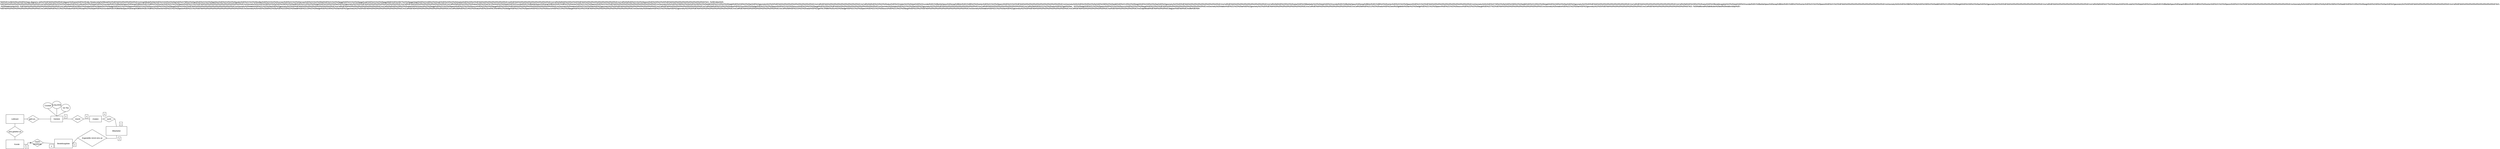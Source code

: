 <mxfile version="24.7.17">
  <diagram id="R2lEEEUBdFMjLlhIrx00" name="Page-1">
    <mxGraphModel dx="996" dy="522" grid="1" gridSize="10" guides="1" tooltips="1" connect="1" arrows="1" fold="1" page="1" pageScale="1" pageWidth="850" pageHeight="1100" math="0" shadow="0" extFonts="Permanent Marker^https://fonts.googleapis.com/css?family=Permanent+Marker">
      <root>
        <mxCell id="0" />
        <mxCell id="1" parent="0" />
        <mxCell id="2lJx8aIQyMY3eyVQErQr-6" value="Zutaten" style="shape=rectangle;whiteSpace=wrap;html=1;direction=south;align=center;" vertex="1" parent="1">
          <mxGeometry x="600" y="780" width="80" height="40" as="geometry" />
        </mxCell>
        <mxCell id="2lJx8aIQyMY3eyVQErQr-66" style="edgeStyle=orthogonalEdgeStyle;rounded=0;orthogonalLoop=1;jettySize=auto;html=1;exitX=0.5;exitY=1;exitDx=0;exitDy=0;entryX=1;entryY=0.5;entryDx=0;entryDy=0;" edge="1" parent="1" source="2lJx8aIQyMY3eyVQErQr-7" target="2lJx8aIQyMY3eyVQErQr-53">
          <mxGeometry relative="1" as="geometry">
            <mxPoint x="680" y="890" as="targetPoint" />
          </mxGeometry>
        </mxCell>
        <mxCell id="2lJx8aIQyMY3eyVQErQr-7" value="Mitarbeiter" style="shape=rectangle;whiteSpace=wrap;html=1;" vertex="1" parent="1">
          <mxGeometry x="710" y="850" width="140" height="60" as="geometry" />
        </mxCell>
        <mxCell id="2lJx8aIQyMY3eyVQErQr-17" value="sucht" style="rhombus;whiteSpace=wrap;html=1;" vertex="1" parent="1">
          <mxGeometry x="690" y="780" width="80" height="40" as="geometry" />
        </mxCell>
        <mxCell id="2lJx8aIQyMY3eyVQErQr-19" value="Cocktail" style="ellipse;whiteSpace=wrap;html=1;" vertex="1" parent="1">
          <mxGeometry x="290" y="690" width="60" height="40" as="geometry" />
        </mxCell>
        <mxCell id="2lJx8aIQyMY3eyVQErQr-21" value="Long drink" style="ellipse;whiteSpace=wrap;html=1;" vertex="1" parent="1">
          <mxGeometry x="350" y="680" width="60" height="50" as="geometry" />
        </mxCell>
        <mxCell id="2lJx8aIQyMY3eyVQErQr-22" value="Ice-Tea" style="ellipse;whiteSpace=wrap;html=1;" vertex="1" parent="1">
          <mxGeometry x="410" y="700" width="60" height="50" as="geometry" />
        </mxCell>
        <mxCell id="2lJx8aIQyMY3eyVQErQr-26" value="geht an..." style="rhombus;whiteSpace=wrap;html=1;" vertex="1" parent="1">
          <mxGeometry x="180" y="775" width="80" height="50" as="geometry" />
        </mxCell>
        <mxCell id="2lJx8aIQyMY3eyVQErQr-27" value="" style="endArrow=none;html=1;rounded=0;entryX=0.5;entryY=0;entryDx=0;entryDy=0;exitX=1;exitY=0.5;exitDx=0;exitDy=0;" edge="1" parent="1" source="2lJx8aIQyMY3eyVQErQr-17" target="2lJx8aIQyMY3eyVQErQr-7">
          <mxGeometry width="50" height="50" relative="1" as="geometry">
            <mxPoint x="650" y="530" as="sourcePoint" />
            <mxPoint x="700" y="480" as="targetPoint" />
          </mxGeometry>
        </mxCell>
        <mxCell id="2lJx8aIQyMY3eyVQErQr-28" value="" style="endArrow=none;html=1;rounded=0;exitX=0.5;exitY=0;exitDx=0;exitDy=0;entryX=0;entryY=0.5;entryDx=0;entryDy=0;" edge="1" parent="1" source="2lJx8aIQyMY3eyVQErQr-6" target="2lJx8aIQyMY3eyVQErQr-17">
          <mxGeometry width="50" height="50" relative="1" as="geometry">
            <mxPoint x="550" y="730" as="sourcePoint" />
            <mxPoint x="590" y="700" as="targetPoint" />
          </mxGeometry>
        </mxCell>
        <mxCell id="2lJx8aIQyMY3eyVQErQr-29" value="" style="endArrow=none;html=1;rounded=0;entryX=0.5;entryY=1;entryDx=0;entryDy=0;exitX=0;exitY=0.5;exitDx=0;exitDy=0;" edge="1" parent="1" source="2lJx8aIQyMY3eyVQErQr-43" target="2lJx8aIQyMY3eyVQErQr-21">
          <mxGeometry width="50" height="50" relative="1" as="geometry">
            <mxPoint x="250" y="520" as="sourcePoint" />
            <mxPoint x="300" y="470" as="targetPoint" />
          </mxGeometry>
        </mxCell>
        <mxCell id="2lJx8aIQyMY3eyVQErQr-30" value="" style="endArrow=none;html=1;rounded=0;exitX=0;exitY=0.5;exitDx=0;exitDy=0;entryX=0.5;entryY=1;entryDx=0;entryDy=0;" edge="1" parent="1" source="2lJx8aIQyMY3eyVQErQr-43" target="2lJx8aIQyMY3eyVQErQr-19">
          <mxGeometry width="50" height="50" relative="1" as="geometry">
            <mxPoint x="230" y="580" as="sourcePoint" />
            <mxPoint x="280" y="530" as="targetPoint" />
          </mxGeometry>
        </mxCell>
        <mxCell id="2lJx8aIQyMY3eyVQErQr-31" value="" style="endArrow=none;html=1;rounded=0;entryX=0.5;entryY=1;entryDx=0;entryDy=0;exitX=0;exitY=0.5;exitDx=0;exitDy=0;" edge="1" parent="1" source="2lJx8aIQyMY3eyVQErQr-43" target="2lJx8aIQyMY3eyVQErQr-22">
          <mxGeometry width="50" height="50" relative="1" as="geometry">
            <mxPoint x="540" y="770" as="sourcePoint" />
            <mxPoint x="390" y="520" as="targetPoint" />
          </mxGeometry>
        </mxCell>
        <mxCell id="2lJx8aIQyMY3eyVQErQr-32" value="" style="endArrow=none;html=1;rounded=0;entryX=0.5;entryY=1;entryDx=0;entryDy=0;exitX=1;exitY=0.5;exitDx=0;exitDy=0;" edge="1" parent="1" source="2lJx8aIQyMY3eyVQErQr-44" target="2lJx8aIQyMY3eyVQErQr-6">
          <mxGeometry width="50" height="50" relative="1" as="geometry">
            <mxPoint x="360" y="640" as="sourcePoint" />
            <mxPoint x="410" y="590" as="targetPoint" />
          </mxGeometry>
        </mxCell>
        <mxCell id="2lJx8aIQyMY3eyVQErQr-65" style="edgeStyle=orthogonalEdgeStyle;rounded=0;orthogonalLoop=1;jettySize=auto;html=1;exitX=1;exitY=0.5;exitDx=0;exitDy=0;entryX=0;entryY=0.5;entryDx=0;entryDy=0;" edge="1" parent="1" source="2lJx8aIQyMY3eyVQErQr-35" target="2lJx8aIQyMY3eyVQErQr-67">
          <mxGeometry relative="1" as="geometry" />
        </mxCell>
        <mxCell id="2lJx8aIQyMY3eyVQErQr-35" value="&lt;span style=&quot;white-space: pre;&quot;&gt;&#x9;&lt;/span&gt;Kunde" style="rounded=0;whiteSpace=wrap;html=1;" vertex="1" parent="1">
          <mxGeometry x="40" y="940" width="120" height="60" as="geometry" />
        </mxCell>
        <mxCell id="2lJx8aIQyMY3eyVQErQr-36" value="" style="endArrow=none;html=1;rounded=0;entryX=0;entryY=0.5;entryDx=0;entryDy=0;exitX=1;exitY=0.5;exitDx=0;exitDy=0;" edge="1" parent="1" source="2lJx8aIQyMY3eyVQErQr-37" target="2lJx8aIQyMY3eyVQErQr-26">
          <mxGeometry width="50" height="50" relative="1" as="geometry">
            <mxPoint x="110" y="800" as="sourcePoint" />
            <mxPoint x="190" y="680" as="targetPoint" />
          </mxGeometry>
        </mxCell>
        <mxCell id="2lJx8aIQyMY3eyVQErQr-37" value="Lieferant" style="rounded=0;whiteSpace=wrap;html=1;" vertex="1" parent="1">
          <mxGeometry x="40" y="770" width="120" height="60" as="geometry" />
        </mxCell>
        <mxCell id="2lJx8aIQyMY3eyVQErQr-38" value="wird geliefert an" style="rhombus;whiteSpace=wrap;html=1;" vertex="1" parent="1">
          <mxGeometry x="45" y="850" width="110" height="70" as="geometry" />
        </mxCell>
        <mxCell id="2lJx8aIQyMY3eyVQErQr-39" value="" style="endArrow=none;html=1;rounded=0;entryX=0.5;entryY=1;entryDx=0;entryDy=0;exitX=0.5;exitY=0;exitDx=0;exitDy=0;" edge="1" parent="1" source="2lJx8aIQyMY3eyVQErQr-38" target="2lJx8aIQyMY3eyVQErQr-37">
          <mxGeometry width="50" height="50" relative="1" as="geometry">
            <mxPoint x="50" y="890" as="sourcePoint" />
            <mxPoint x="100" y="840" as="targetPoint" />
          </mxGeometry>
        </mxCell>
        <mxCell id="2lJx8aIQyMY3eyVQErQr-42" value="" style="endArrow=none;html=1;rounded=0;entryX=0.5;entryY=1;entryDx=0;entryDy=0;exitX=0.5;exitY=0;exitDx=0;exitDy=0;" edge="1" parent="1" source="2lJx8aIQyMY3eyVQErQr-35" target="2lJx8aIQyMY3eyVQErQr-38">
          <mxGeometry width="50" height="50" relative="1" as="geometry">
            <mxPoint x="120" y="900" as="sourcePoint" />
            <mxPoint x="110" y="840" as="targetPoint" />
          </mxGeometry>
        </mxCell>
        <mxCell id="2lJx8aIQyMY3eyVQErQr-44" value="mischt" style="rhombus;whiteSpace=wrap;html=1;" vertex="1" parent="1">
          <mxGeometry x="480" y="775" width="80" height="50" as="geometry" />
        </mxCell>
        <mxCell id="2lJx8aIQyMY3eyVQErQr-45" value="" style="endArrow=none;html=1;rounded=0;entryX=0.5;entryY=1;entryDx=0;entryDy=0;exitX=1;exitY=0.5;exitDx=0;exitDy=0;" edge="1" parent="1" source="2lJx8aIQyMY3eyVQErQr-26" target="2lJx8aIQyMY3eyVQErQr-43">
          <mxGeometry width="50" height="50" relative="1" as="geometry">
            <mxPoint x="320" y="800" as="sourcePoint" />
            <mxPoint x="560" y="800" as="targetPoint" />
          </mxGeometry>
        </mxCell>
        <mxCell id="2lJx8aIQyMY3eyVQErQr-43" value="Getränk" style="shape=rectangle;whiteSpace=wrap;html=1;direction=south;align=center;" vertex="1" parent="1">
          <mxGeometry x="340" y="780" width="80" height="40" as="geometry" />
        </mxCell>
        <mxCell id="2lJx8aIQyMY3eyVQErQr-47" value="" style="endArrow=none;html=1;rounded=0;entryX=0;entryY=0.5;entryDx=0;entryDy=0;exitX=0.5;exitY=0;exitDx=0;exitDy=0;" edge="1" parent="1" source="2lJx8aIQyMY3eyVQErQr-43" target="2lJx8aIQyMY3eyVQErQr-44">
          <mxGeometry width="50" height="50" relative="1" as="geometry">
            <mxPoint x="560" y="820" as="sourcePoint" />
            <mxPoint x="580" y="820" as="targetPoint" />
          </mxGeometry>
        </mxCell>
        <mxCell id="2lJx8aIQyMY3eyVQErQr-51" value="Bestellungsliste" style="rounded=0;whiteSpace=wrap;html=1;" vertex="1" parent="1">
          <mxGeometry x="365" y="935" width="120" height="60" as="geometry" />
        </mxCell>
        <mxCell id="2lJx8aIQyMY3eyVQErQr-53" value="Angestellte nimmt eins an" style="rhombus;whiteSpace=wrap;html=1;" vertex="1" parent="1">
          <mxGeometry x="520" y="870" width="195" height="115" as="geometry" />
        </mxCell>
        <UserObject label="%0A%3Cmxfile%20host%3D%22app.diagrams.net%22%3E%0A%20%20%3Cdiagram%20name%3D%22Entity-Relationship%20Model%22%3E%0A%20%20%20%20%3CmxGraphModel%20dx%3D%221024%22%20dy%3D%22768%22%20grid%3D%221%22%20gridSize%3D%2210%22%20guides%3D%221%22%20tooltips%3D%221%22%20connect%3D%221%22%20arrows%3D%221%22%20fold%3D%221%22%20page%3D%221%22%20pageScale%3D%221%22%20pageWidth%3D%22827%22%20pageHeight%3D%221169%22%20math%3D%220%22%20shadow%3D%220%22%3E%0A%20%20%20%20%20%20%3Croot%3E%0A%20%20%20%20%20%20%20%20%3CmxCell%20id%3D%220%22%20/%3E%0A%20%20%20%20%20%20%20%20%3CmxCell%20id%3D%221%22%20parent%3D%220%22%20/%3E%0A%20%20%20%20%20%20%20%20%3C%21--%20Entities%20--%3E%0A%20%20%20%20%20%20%20%20%3CmxCell%20id%3D%222%22%20value%3D%22Lieferant%22%20style%3D%22rounded%3D1%3BwhiteSpace%3Dwrap%3Bhtml%3D1%3B%22%20vertex%3D%221%22%20parent%3D%221%22%3E%0A%20%20%20%20%20%20%20%20%20%20%3CmxGeometry%20x%3D%2280%22%20y%3D%2260%22%20width%3D%22120%22%20height%3D%2240%22%20as%3D%22geometry%22%20/%3E%0A%20%20%20%20%20%20%20%20%3C/mxCell%3E%0A%20%20%20%20%20%20%20%20%3CmxCell%20id%3D%223%22%20value%3D%22Getr%C3%A4nk%22%20style%3D%22rounded%3D1%3BwhiteSpace%3Dwrap%3Bhtml%3D1%3B%22%20vertex%3D%221%22%20parent%3D%221%22%3E%0A%20%20%20%20%20%20%20%20%20%20%3CmxGeometry%20x%3D%22300%22%20y%3D%2260%22%20width%3D%22120%22%20height%3D%2240%22%20as%3D%22geometry%22%20/%3E%0A%20%20%20%20%20%20%20%20%3C/mxCell%3E%0A%20%20%20%20%20%20%20%20%3CmxCell%20id%3D%224%22%20value%3D%22Zutaten%22%20style%3D%22rounded%3D1%3BwhiteSpace%3Dwrap%3Bhtml%3D1%3B%22%20vertex%3D%221%22%20parent%3D%221%22%3E%0A%20%20%20%20%20%20%20%20%20%20%3CmxGeometry%20x%3D%22520%22%20y%3D%2260%22%20width%3D%22120%22%20height%3D%2240%22%20as%3D%22geometry%22%20/%3E%0A%20%20%20%20%20%20%20%20%3C/mxCell%3E%0A%20%20%20%20%20%20%20%20%3CmxCell%20id%3D%225%22%20value%3D%22Mitarbeiter%22%20style%3D%22rounded%3D1%3BwhiteSpace%3Dwrap%3Bhtml%3D1%3B%22%20vertex%3D%221%22%20parent%3D%221%22%3E%0A%20%20%20%20%20%20%20%20%20%20%3CmxGeometry%20x%3D%22740%22%20y%3D%2260%22%20width%3D%22120%22%20height%3D%2240%22%20as%3D%22geometry%22%20/%3E%0A%20%20%20%20%20%20%20%20%3C/mxCell%3E%0A%20%20%20%20%20%20%20%20%3CmxCell%20id%3D%226%22%20value%3D%22Bestellungsliste%22%20style%3D%22rounded%3D1%3BwhiteSpace%3Dwrap%3Bhtml%3D1%3B%22%20vertex%3D%221%22%20parent%3D%221%22%3E%0A%20%20%20%20%20%20%20%20%20%20%3CmxGeometry%20x%3D%22960%22%20y%3D%2260%22%20width%3D%22120%22%20height%3D%2240%22%20as%3D%22geometry%22%20/%3E%0A%20%20%20%20%20%20%20%20%3C/mxCell%3E%0A%20%20%20%20%20%20%20%20%3CmxCell%20id%3D%227%22%20value%3D%22Kunde%22%20style%3D%22rounded%3D1%3BwhiteSpace%3Dwrap%3Bhtml%3D1%3B%22%20vertex%3D%221%22%20parent%3D%221%22%3E%0A%20%20%20%20%20%20%20%20%20%20%3CmxGeometry%20x%3D%221180%22%20y%3D%2260%22%20width%3D%22120%22%20height%3D%2240%22%20as%3D%22geometry%22%20/%3E%0A%20%20%20%20%20%20%20%20%3C/mxCell%3E%0A%20%20%20%20%20%20%20%20%3C%21--%20Relationships%20--%3E%0A%20%20%20%20%20%20%20%20%3CmxCell%20id%3D%228%22%20value%3D%22liefert%22%20edge%3D%221%22%20parent%3D%221%22%20source%3D%222%22%20target%3D%224%22%3E%0A%20%20%20%20%20%20%20%20%20%20%3CmxGeometry%20relative%3D%221%22%20as%3D%22geometry%22%20/%3E%0A%20%20%20%20%20%20%20%20%3C/mxCell%3E%0A%20%20%20%20%20%20%20%20%3CmxCell%20id%3D%229%22%20value%3D%22mischt%22%20edge%3D%221%22%20parent%3D%221%22%20source%3D%223%22%20target%3D%224%22%3E%0A%20%20%20%20%20%20%20%20%20%20%3CmxGeometry%20relative%3D%221%22%20as%3D%22geometry%22%20/%3E%0A%20%20%20%20%20%20%20%20%3C/mxCell%3E%0A%20%20%20%20%20%20%20%20%3CmxCell%20id%3D%2210%22%20value%3D%22sucht%22%20edge%3D%221%22%20parent%3D%221%22%20source%3D%224%22%20target%3D%225%22%3E%0A%20%20%20%20%20%20%20%20%20%20%3CmxGeometry%20relative%3D%221%22%20as%3D%22geometry%22%20/%3E%0A%20%20%20%20%20%20%20%20%3C/mxCell%3E%0A%20%20%20%20%20%20%20%20%3CmxCell%20id%3D%2211%22%20value%3D%22geht%20an...%22%20edge%3D%221%22%20parent%3D%221%22%20source%3D%222%22%20target%3D%223%22%3E%0A%20%20%20%20%20%20%20%20%20%20%3CmxGeometry%20relative%3D%221%22%20as%3D%22geometry%22%20/%3E%0A%20%20%20%20%20%20%20%20%3C/mxCell%3E%0A%20%20%20%20%20%20%20%20%3CmxCell%20id%3D%2212%22%20value%3D%22wird%20geliefert%20an%22%20edge%3D%221%22%20parent%3D%221%22%20source%3D%222%22%20target%3D%227%22%3E%0A%20%20%20%20%20%20%20%20%20%20%3CmxGeometry%20relative%3D%221%22%20as%3D%22geometry%22%20/%3E%0A%20%20%20%20%20%20%20%20%3C/mxCell%3E%0A%20%20%20%20%20%20%20%20%3C%21--%20Additional%20attributes%20and%20relationships%20--%3E%0A%20%20%20%20%20%20%20%20%3CmxCell%20id%3D%2213%22%20value%3D%22Rezept%22%20style%3D%22rounded%3D1%3BwhiteSpace%3Dwrap%3Bhtml%3D1%3B%22%20vertex%3D%221%22%20parent%3D%221%22%3E%0A%20%20%20%20%20%20%20%20%20%20%3CmxGeometry%20x%3D%22630%22%20y%3D%22220%22%20width%3D%22120%22%20height%3D%2240%22%20as%3D%22geometry%22%20/%3E%0A%20%20%20%20%20%20%20%20%3C/mxCell%3E%0A%20%20%20%20%20%20%20%20%3CmxCell%20id%3D%2214%22%20value%3D%22enth%C3%A4lt%22%20edge%3D%221%22%20parent%3D%221%22%20source%3D%2213%22%20target%3D%224%22%3E%0A%20%20%20%20%20%20%20%20%20%20%3CmxGeometry%20relative%3D%221%22%20as%3D%22geometry%22%20/%3E%0A%20%20%20%20%20%20%20%20%3C/mxCell%3E%0A%20%20%20%20%20%20%20%20%3CmxCell%20id%3D%2215%22%20value%3D%22geh%C3%B6rt%20zu%22%20edge%3D%221%22%20parent%3D%221%22%20source%3D%2213%22%20target%3D%223%22%3E%0A%20%20%20%20%20%20%20%20%20%20%3CmxGeometry%20relative%3D%221%22%20as%3D%22geometry%22%20/%3E%0A%20%20%20%20%20%20%20%20%3C/mxCell%3E%0A%20%20%20%20%20%20%3C/root%3E%0A%20%20%20%20%3C/mxGraphModel%3E%0A%20%20%3C/diagram%3E%0A%3C/mxfile%3E%0A" link="%0A%3Cmxfile%20host%3D%22app.diagrams.net%22%3E%0A%20%20%3Cdiagram%20name%3D%22Entity-Relationship%20Model%22%3E%0A%20%20%20%20%3CmxGraphModel%20dx%3D%221024%22%20dy%3D%22768%22%20grid%3D%221%22%20gridSize%3D%2210%22%20guides%3D%221%22%20tooltips%3D%221%22%20connect%3D%221%22%20arrows%3D%221%22%20fold%3D%221%22%20page%3D%221%22%20pageScale%3D%221%22%20pageWidth%3D%22827%22%20pageHeight%3D%221169%22%20math%3D%220%22%20shadow%3D%220%22%3E%0A%20%20%20%20%20%20%3Croot%3E%0A%20%20%20%20%20%20%20%20%3CmxCell%20id%3D%220%22%20/%3E%0A%20%20%20%20%20%20%20%20%3CmxCell%20id%3D%221%22%20parent%3D%220%22%20/%3E%0A%20%20%20%20%20%20%20%20%3C%21--%20Entities%20--%3E%0A%20%20%20%20%20%20%20%20%3CmxCell%20id%3D%222%22%20value%3D%22Lieferant%22%20style%3D%22rounded%3D1%3BwhiteSpace%3Dwrap%3Bhtml%3D1%3B%22%20vertex%3D%221%22%20parent%3D%221%22%3E%0A%20%20%20%20%20%20%20%20%20%20%3CmxGeometry%20x%3D%2280%22%20y%3D%2260%22%20width%3D%22120%22%20height%3D%2240%22%20as%3D%22geometry%22%20/%3E%0A%20%20%20%20%20%20%20%20%3C/mxCell%3E%0A%20%20%20%20%20%20%20%20%3CmxCell%20id%3D%223%22%20value%3D%22Getr%C3%A4nk%22%20style%3D%22rounded%3D1%3BwhiteSpace%3Dwrap%3Bhtml%3D1%3B%22%20vertex%3D%221%22%20parent%3D%221%22%3E%0A%20%20%20%20%20%20%20%20%20%20%3CmxGeometry%20x%3D%22300%22%20y%3D%2260%22%20width%3D%22120%22%20height%3D%2240%22%20as%3D%22geometry%22%20/%3E%0A%20%20%20%20%20%20%20%20%3C/mxCell%3E%0A%20%20%20%20%20%20%20%20%3CmxCell%20id%3D%224%22%20value%3D%22Zutaten%22%20style%3D%22rounded%3D1%3BwhiteSpace%3Dwrap%3Bhtml%3D1%3B%22%20vertex%3D%221%22%20parent%3D%221%22%3E%0A%20%20%20%20%20%20%20%20%20%20%3CmxGeometry%20x%3D%22520%22%20y%3D%2260%22%20width%3D%22120%22%20height%3D%2240%22%20as%3D%22geometry%22%20/%3E%0A%20%20%20%20%20%20%20%20%3C/mxCell%3E%0A%20%20%20%20%20%20%20%20%3CmxCell%20id%3D%225%22%20value%3D%22Mitarbeiter%22%20style%3D%22rounded%3D1%3BwhiteSpace%3Dwrap%3Bhtml%3D1%3B%22%20vertex%3D%221%22%20parent%3D%221%22%3E%0A%20%20%20%20%20%20%20%20%20%20%3CmxGeometry%20x%3D%22740%22%20y%3D%2260%22%20width%3D%22120%22%20height%3D%2240%22%20as%3D%22geometry%22%20/%3E%0A%20%20%20%20%20%20%20%20%3C/mxCell%3E%0A%20%20%20%20%20%20%20%20%3CmxCell%20id%3D%226%22%20value%3D%22Bestellungsliste%22%20style%3D%22rounded%3D1%3BwhiteSpace%3Dwrap%3Bhtml%3D1%3B%22%20vertex%3D%221%22%20parent%3D%221%22%3E%0A%20%20%20%20%20%20%20%20%20%20%3CmxGeometry%20x%3D%22960%22%20y%3D%2260%22%20width%3D%22120%22%20height%3D%2240%22%20as%3D%22geometry%22%20/%3E%0A%20%20%20%20%20%20%20%20%3C/mxCell%3E%0A%20%20%20%20%20%20%20%20%3CmxCell%20id%3D%227%22%20value%3D%22Kunde%22%20style%3D%22rounded%3D1%3BwhiteSpace%3Dwrap%3Bhtml%3D1%3B%22%20vertex%3D%221%22%20parent%3D%221%22%3E%0A%20%20%20%20%20%20%20%20%20%20%3CmxGeometry%20x%3D%221180%22%20y%3D%2260%22%20width%3D%22120%22%20height%3D%2240%22%20as%3D%22geometry%22%20/%3E%0A%20%20%20%20%20%20%20%20%3C/mxCell%3E%0A%20%20%20%20%20%20%20%20%3C%21--%20Relationships%20--%3E%0A%20%20%20%20%20%20%20%20%3CmxCell%20id%3D%228%22%20value%3D%22liefert%22%20edge%3D%221%22%20parent%3D%221%22%20source%3D%222%22%20target%3D%224%22%3E%0A%20%20%20%20%20%20%20%20%20%20%3CmxGeometry%20relative%3D%221%22%20as%3D%22geometry%22%20/%3E%0A%20%20%20%20%20%20%20%20%3C/mxCell%3E%0A%20%20%20%20%20%20%20%20%3CmxCell%20id%3D%229%22%20value%3D%22mischt%22%20edge%3D%221%22%20parent%3D%221%22%20source%3D%223%22%20target%3D%224%22%3E%0A%20%20%20%20%20%20%20%20%20%20%3CmxGeometry%20relative%3D%221%22%20as%3D%22geometry%22%20/%3E%0A%20%20%20%20%20%20%20%20%3C/mxCell%3E%0A%20%20%20%20%20%20%20%20%3CmxCell%20id%3D%2210%22%20value%3D%22sucht%22%20edge%3D%221%22%20parent%3D%221%22%20source%3D%224%22%20target%3D%225%22%3E%0A%20%20%20%20%20%20%20%20%20%20%3CmxGeometry%20relative%3D%221%22%20as%3D%22geometry%22%20/%3E%0A%20%20%20%20%20%20%20%20%3C/mxCell%3E%0A%20%20%20%20%20%20%20%20%3CmxCell%20id%3D%2211%22%20value%3D%22geht%20an...%22%20edge%3D%221%22%20parent%3D%221%22%20source%3D%222%22%20target%3D%223%22%3E%0A%20%20%20%20%20%20%20%20%20%20%3CmxGeometry%20relative%3D%221%22%20as%3D%22geometry%22%20/%3E%0A%20%20%20%20%20%20%20%20%3C/mxCell%3E%0A%20%20%20%20%20%20%20%20%3CmxCell%20id%3D%2212%22%20value%3D%22wird%20geliefert%20an%22%20edge%3D%221%22%20parent%3D%221%22%20source%3D%222%22%20target%3D%227%22%3E%0A%20%20%20%20%20%20%20%20%20%20%3CmxGeometry%20relative%3D%221%22%20as%3D%22geometry%22%20/%3E%0A%20%20%20%20%20%20%20%20%3C/mxCell%3E%0A%20%20%20%20%20%20%20%20%3C%21--%20Additional%20attributes%20and%20relationships%20--%3E%0A%20%20%20%20%20%20%20%20%3CmxCell%20id%3D%2213%22%20value%3D%22Rezept%22%20style%3D%22rounded%3D1%3BwhiteSpace%3Dwrap%3Bhtml%3D1%3B%22%20vertex%3D%221%22%20parent%3D%221%22%3E%0A%20%20%20%20%20%20%20%20%20%20%3CmxGeometry%20x%3D%22630%22%20y%3D%22220%22%20width%3D%22120%22%20height%3D%2240%22%20as%3D%22geometry%22%20/%3E%0A%20%20%20%20%20%20%20%20%3C/mxCell%3E%0A%20%20%20%20%20%20%20%20%3CmxCell%20id%3D%2214%22%20value%3D%22enth%C3%A4lt%22%20edge%3D%221%22%20parent%3D%221%22%20source%3D%2213%22%20target%3D%224%22%3E%0A%20%20%20%20%20%20%20%20%20%20%3CmxGeometry%20relative%3D%221%22%20as%3D%22geometry%22%20/%3E%0A%20%20%20%20%20%20%20%20%3C/mxCell%3E%0A%20%20%20%20%20%20%20%20%3CmxCell%20id%3D%2215%22%20value%3D%22geh%C3%B6rt%20zu%22%20edge%3D%221%22%20parent%3D%221%22%20source%3D%2213%22%20target%3D%223%22%3E%0A%20%20%20%20%20%20%20%20%20%20%3CmxGeometry%20relative%3D%221%22%20as%3D%22geometry%22%20/%3E%0A%20%20%20%20%20%20%20%20%3C/mxCell%3E%0A%20%20%20%20%20%20%3C/root%3E%0A%20%20%20%20%3C/mxGraphModel%3E%0A%20%20%3C/diagram%3E%0A%3C/mxfile%3E%0A" id="2lJx8aIQyMY3eyVQErQr-59">
          <mxCell style="text;whiteSpace=wrap;html=1;" vertex="1" parent="1">
            <mxGeometry width="560" height="140" as="geometry" />
          </mxCell>
        </UserObject>
        <UserObject label="%0A%3Cmxfile%20host%3D%22app.diagrams.net%22%3E%0A%20%20%3Cdiagram%20name%3D%22Entity-Relationship%20Model%22%3E%0A%20%20%20%20%3CmxGraphModel%20dx%3D%221024%22%20dy%3D%22768%22%20grid%3D%221%22%20gridSize%3D%2210%22%20guides%3D%221%22%20tooltips%3D%221%22%20connect%3D%221%22%20arrows%3D%221%22%20fold%3D%221%22%20page%3D%221%22%20pageScale%3D%221%22%20pageWidth%3D%22827%22%20pageHeight%3D%221169%22%20math%3D%220%22%20shadow%3D%220%22%3E%0A%20%20%20%20%20%20%3Croot%3E%0A%20%20%20%20%20%20%20%20%3CmxCell%20id%3D%220%22%20/%3E%0A%20%20%20%20%20%20%20%20%3CmxCell%20id%3D%221%22%20parent%3D%220%22%20/%3E%0A%20%20%20%20%20%20%20%20%3C%21--%20Entities%20--%3E%0A%20%20%20%20%20%20%20%20%3CmxCell%20id%3D%222%22%20value%3D%22Lieferant%22%20style%3D%22rounded%3D1%3BwhiteSpace%3Dwrap%3Bhtml%3D1%3B%22%20vertex%3D%221%22%20parent%3D%221%22%3E%0A%20%20%20%20%20%20%20%20%20%20%3CmxGeometry%20x%3D%2280%22%20y%3D%2260%22%20width%3D%22120%22%20height%3D%2240%22%20as%3D%22geometry%22%20/%3E%0A%20%20%20%20%20%20%20%20%3C/mxCell%3E%0A%20%20%20%20%20%20%20%20%3CmxCell%20id%3D%223%22%20value%3D%22Getr%C3%A4nk%22%20style%3D%22rounded%3D1%3BwhiteSpace%3Dwrap%3Bhtml%3D1%3B%22%20vertex%3D%221%22%20parent%3D%221%22%3E%0A%20%20%20%20%20%20%20%20%20%20%3CmxGeometry%20x%3D%22300%22%20y%3D%2260%22%20width%3D%22120%22%20height%3D%2240%22%20as%3D%22geometry%22%20/%3E%0A%20%20%20%20%20%20%20%20%3C/mxCell%3E%0A%20%20%20%20%20%20%20%20%3CmxCell%20id%3D%224%22%20value%3D%22Zutaten%22%20style%3D%22rounded%3D1%3BwhiteSpace%3Dwrap%3Bhtml%3D1%3B%22%20vertex%3D%221%22%20parent%3D%221%22%3E%0A%20%20%20%20%20%20%20%20%20%20%3CmxGeometry%20x%3D%22520%22%20y%3D%2260%22%20width%3D%22120%22%20height%3D%2240%22%20as%3D%22geometry%22%20/%3E%0A%20%20%20%20%20%20%20%20%3C/mxCell%3E%0A%20%20%20%20%20%20%20%20%3CmxCell%20id%3D%225%22%20value%3D%22Mitarbeiter%22%20style%3D%22rounded%3D1%3BwhiteSpace%3Dwrap%3Bhtml%3D1%3B%22%20vertex%3D%221%22%20parent%3D%221%22%3E%0A%20%20%20%20%20%20%20%20%20%20%3CmxGeometry%20x%3D%22740%22%20y%3D%2260%22%20width%3D%22120%22%20height%3D%2240%22%20as%3D%22geometry%22%20/%3E%0A%20%20%20%20%20%20%20%20%3C/mxCell%3E%0A%20%20%20%20%20%20%20%20%3CmxCell%20id%3D%226%22%20value%3D%22Bestellungsliste%22%20style%3D%22rounded%3D1%3BwhiteSpace%3Dwrap%3Bhtml%3D1%3B%22%20vertex%3D%221%22%20parent%3D%221%22%3E%0A%20%20%20%20%20%20%20%20%20%20%3CmxGeometry%20x%3D%22960%22%20y%3D%2260%22%20width%3D%22120%22%20height%3D%2240%22%20as%3D%22geometry%22%20/%3E%0A%20%20%20%20%20%20%20%20%3C/mxCell%3E%0A%20%20%20%20%20%20%20%20%3CmxCell%20id%3D%227%22%20value%3D%22Kunde%22%20style%3D%22rounded%3D1%3BwhiteSpace%3Dwrap%3Bhtml%3D1%3B%22%20vertex%3D%221%22%20parent%3D%221%22%3E%0A%20%20%20%20%20%20%20%20%20%20%3CmxGeometry%20x%3D%221180%22%20y%3D%2260%22%20width%3D%22120%22%20height%3D%2240%22%20as%3D%22geometry%22%20/%3E%0A%20%20%20%20%20%20%20%20%3C/mxCell%3E%0A%20%20%20%20%20%20%20%20%3C%21--%20Relationships%20--%3E%0A%20%20%20%20%20%20%20%20%3CmxCell%20id%3D%228%22%20value%3D%22liefert%22%20edge%3D%221%22%20parent%3D%221%22%20source%3D%222%22%20target%3D%224%22%3E%0A%20%20%20%20%20%20%20%20%20%20%3CmxGeometry%20relative%3D%221%22%20as%3D%22geometry%22%20/%3E%0A%20%20%20%20%20%20%20%20%3C/mxCell%3E%0A%20%20%20%20%20%20%20%20%3CmxCell%20id%3D%229%22%20value%3D%22mischt%22%20edge%3D%221%22%20parent%3D%221%22%20source%3D%223%22%20target%3D%224%22%3E%0A%20%20%20%20%20%20%20%20%20%20%3CmxGeometry%20relative%3D%221%22%20as%3D%22geometry%22%20/%3E%0A%20%20%20%20%20%20%20%20%3C/mxCell%3E%0A%20%20%20%20%20%20%20%20%3CmxCell%20id%3D%2210%22%20value%3D%22sucht%22%20edge%3D%221%22%20parent%3D%221%22%20source%3D%224%22%20target%3D%225%22%3E%0A%20%20%20%20%20%20%20%20%20%20%3CmxGeometry%20relative%3D%221%22%20as%3D%22geometry%22%20/%3E%0A%20%20%20%20%20%20%20%20%3C/mxCell%3E%0A%20%20%20%20%20%20%20%20%3CmxCell%20id%3D%2211%22%20value%3D%22geht%20an...%22%20edge%3D%221%22%20parent%3D%221%22%20source%3D%222%22%20target%3D%223%22%3E%0A%20%20%20%20%20%20%20%20%20%20%3CmxGeometry%20relative%3D%221%22%20as%3D%22geometry%22%20/%3E%0A%20%20%20%20%20%20%20%20%3C/mxCell%3E%0A%20%20%20%20%20%20%20%20%3CmxCell%20id%3D%2212%22%20value%3D%22wird%20geliefert%20an%22%20edge%3D%221%22%20parent%3D%221%22%20source%3D%222%22%20target%3D%227%22%3E%0A%20%20%20%20%20%20%20%20%20%20%3CmxGeometry%20relative%3D%221%22%20as%3D%22geometry%22%20/%3E%0A%20%20%20%20%20%20%20%20%3C/mxCell%3E%0A%20%20%20%20%20%20%20%20%3C%21--%20Additional%20attributes%20and%20relationships%20--%3E%0A%20%20%20%20%20%20%20%20%3CmxCell%20id%3D%2213%22%20value%3D%22Rezept%22%20style%3D%22rounded%3D1%3BwhiteSpace%3Dwrap%3Bhtml%3D1%3B%22%20vertex%3D%221%22%20parent%3D%221%22%3E%0A%20%20%20%20%20%20%20%20%20%20%3CmxGeometry%20x%3D%22630%22%20y%3D%22220%22%20width%3D%22120%22%20height%3D%2240%22%20as%3D%22geometry%22%20/%3E%0A%20%20%20%20%20%20%20%20%3C/mxCell%3E%0A%20%20%20%20%20%20%20%20%3CmxCell%20id%3D%2214%22%20value%3D%22enth%C3%A4lt%22%20edge%3D%221%22%20parent%3D%221%22%20source%3D%2213%22%20target%3D%224%22%3E%0A%20%20%20%20%20%20%20%20%20%20%3CmxGeometry%20relative%3D%221%22%20as%3D%22geometry%22%20/%3E%0A%20%20%20%20%20%20%20%20%3C/mxCell%3E%0A%20%20%20%20%20%20%20%20%3CmxCell%20id%3D%2215%22%20value%3D%22geh%C3%B6rt%20zu%22%20edge%3D%221%22%20parent%3D%221%22%20source%3D%2213%22%20target%3D%223%22%3E%0A%20%20%20%20%20%20%20%20%20%20%3CmxGeometry%20relative%3D%221%22%20as%3D%22geometry%22%20/%3E%0A%20%20%20%20%20%20%20%20%3C/mxCell%3E%0A%20%20%20%20%20%20%3C/root%3E%0A%20%20%20%20%3C/mxGraphModel%3E%0A%20%20%3C/diagram%3E%0A%3C/mxfile%3E%0A" link="%0A%3Cmxfile%20host%3D%22app.diagrams.net%22%3E%0A%20%20%3Cdiagram%20name%3D%22Entity-Relationship%20Model%22%3E%0A%20%20%20%20%3CmxGraphModel%20dx%3D%221024%22%20dy%3D%22768%22%20grid%3D%221%22%20gridSize%3D%2210%22%20guides%3D%221%22%20tooltips%3D%221%22%20connect%3D%221%22%20arrows%3D%221%22%20fold%3D%221%22%20page%3D%221%22%20pageScale%3D%221%22%20pageWidth%3D%22827%22%20pageHeight%3D%221169%22%20math%3D%220%22%20shadow%3D%220%22%3E%0A%20%20%20%20%20%20%3Croot%3E%0A%20%20%20%20%20%20%20%20%3CmxCell%20id%3D%220%22%20/%3E%0A%20%20%20%20%20%20%20%20%3CmxCell%20id%3D%221%22%20parent%3D%220%22%20/%3E%0A%20%20%20%20%20%20%20%20%3C%21--%20Entities%20--%3E%0A%20%20%20%20%20%20%20%20%3CmxCell%20id%3D%222%22%20value%3D%22Lieferant%22%20style%3D%22rounded%3D1%3BwhiteSpace%3Dwrap%3Bhtml%3D1%3B%22%20vertex%3D%221%22%20parent%3D%221%22%3E%0A%20%20%20%20%20%20%20%20%20%20%3CmxGeometry%20x%3D%2280%22%20y%3D%2260%22%20width%3D%22120%22%20height%3D%2240%22%20as%3D%22geometry%22%20/%3E%0A%20%20%20%20%20%20%20%20%3C/mxCell%3E%0A%20%20%20%20%20%20%20%20%3CmxCell%20id%3D%223%22%20value%3D%22Getr%C3%A4nk%22%20style%3D%22rounded%3D1%3BwhiteSpace%3Dwrap%3Bhtml%3D1%3B%22%20vertex%3D%221%22%20parent%3D%221%22%3E%0A%20%20%20%20%20%20%20%20%20%20%3CmxGeometry%20x%3D%22300%22%20y%3D%2260%22%20width%3D%22120%22%20height%3D%2240%22%20as%3D%22geometry%22%20/%3E%0A%20%20%20%20%20%20%20%20%3C/mxCell%3E%0A%20%20%20%20%20%20%20%20%3CmxCell%20id%3D%224%22%20value%3D%22Zutaten%22%20style%3D%22rounded%3D1%3BwhiteSpace%3Dwrap%3Bhtml%3D1%3B%22%20vertex%3D%221%22%20parent%3D%221%22%3E%0A%20%20%20%20%20%20%20%20%20%20%3CmxGeometry%20x%3D%22520%22%20y%3D%2260%22%20width%3D%22120%22%20height%3D%2240%22%20as%3D%22geometry%22%20/%3E%0A%20%20%20%20%20%20%20%20%3C/mxCell%3E%0A%20%20%20%20%20%20%20%20%3CmxCell%20id%3D%225%22%20value%3D%22Mitarbeiter%22%20style%3D%22rounded%3D1%3BwhiteSpace%3Dwrap%3Bhtml%3D1%3B%22%20vertex%3D%221%22%20parent%3D%221%22%3E%0A%20%20%20%20%20%20%20%20%20%20%3CmxGeometry%20x%3D%22740%22%20y%3D%2260%22%20width%3D%22120%22%20height%3D%2240%22%20as%3D%22geometry%22%20/%3E%0A%20%20%20%20%20%20%20%20%3C/mxCell%3E%0A%20%20%20%20%20%20%20%20%3CmxCell%20id%3D%226%22%20value%3D%22Bestellungsliste%22%20style%3D%22rounded%3D1%3BwhiteSpace%3Dwrap%3Bhtml%3D1%3B%22%20vertex%3D%221%22%20parent%3D%221%22%3E%0A%20%20%20%20%20%20%20%20%20%20%3CmxGeometry%20x%3D%22960%22%20y%3D%2260%22%20width%3D%22120%22%20height%3D%2240%22%20as%3D%22geometry%22%20/%3E%0A%20%20%20%20%20%20%20%20%3C/mxCell%3E%0A%20%20%20%20%20%20%20%20%3CmxCell%20id%3D%227%22%20value%3D%22Kunde%22%20style%3D%22rounded%3D1%3BwhiteSpace%3Dwrap%3Bhtml%3D1%3B%22%20vertex%3D%221%22%20parent%3D%221%22%3E%0A%20%20%20%20%20%20%20%20%20%20%3CmxGeometry%20x%3D%221180%22%20y%3D%2260%22%20width%3D%22120%22%20height%3D%2240%22%20as%3D%22geometry%22%20/%3E%0A%20%20%20%20%20%20%20%20%3C/mxCell%3E%0A%20%20%20%20%20%20%20%20%3C%21--%20Relationships%20--%3E%0A%20%20%20%20%20%20%20%20%3CmxCell%20id%3D%228%22%20value%3D%22liefert%22%20edge%3D%221%22%20parent%3D%221%22%20source%3D%222%22%20target%3D%224%22%3E%0A%20%20%20%20%20%20%20%20%20%20%3CmxGeometry%20relative%3D%221%22%20as%3D%22geometry%22%20/%3E%0A%20%20%20%20%20%20%20%20%3C/mxCell%3E%0A%20%20%20%20%20%20%20%20%3CmxCell%20id%3D%229%22%20value%3D%22mischt%22%20edge%3D%221%22%20parent%3D%221%22%20source%3D%223%22%20target%3D%224%22%3E%0A%20%20%20%20%20%20%20%20%20%20%3CmxGeometry%20relative%3D%221%22%20as%3D%22geometry%22%20/%3E%0A%20%20%20%20%20%20%20%20%3C/mxCell%3E%0A%20%20%20%20%20%20%20%20%3CmxCell%20id%3D%2210%22%20value%3D%22sucht%22%20edge%3D%221%22%20parent%3D%221%22%20source%3D%224%22%20target%3D%225%22%3E%0A%20%20%20%20%20%20%20%20%20%20%3CmxGeometry%20relative%3D%221%22%20as%3D%22geometry%22%20/%3E%0A%20%20%20%20%20%20%20%20%3C/mxCell%3E%0A%20%20%20%20%20%20%20%20%3CmxCell%20id%3D%2211%22%20value%3D%22geht%20an...%22%20edge%3D%221%22%20parent%3D%221%22%20source%3D%222%22%20target%3D%223%22%3E%0A%20%20%20%20%20%20%20%20%20%20%3CmxGeometry%20relative%3D%221%22%20as%3D%22geometry%22%20/%3E%0A%20%20%20%20%20%20%20%20%3C/mxCell%3E%0A%20%20%20%20%20%20%20%20%3CmxCell%20id%3D%2212%22%20value%3D%22wird%20geliefert%20an%22%20edge%3D%221%22%20parent%3D%221%22%20source%3D%222%22%20target%3D%227%22%3E%0A%20%20%20%20%20%20%20%20%20%20%3CmxGeometry%20relative%3D%221%22%20as%3D%22geometry%22%20/%3E%0A%20%20%20%20%20%20%20%20%3C/mxCell%3E%0A%20%20%20%20%20%20%20%20%3C%21--%20Additional%20attributes%20and%20relationships%20--%3E%0A%20%20%20%20%20%20%20%20%3CmxCell%20id%3D%2213%22%20value%3D%22Rezept%22%20style%3D%22rounded%3D1%3BwhiteSpace%3Dwrap%3Bhtml%3D1%3B%22%20vertex%3D%221%22%20parent%3D%221%22%3E%0A%20%20%20%20%20%20%20%20%20%20%3CmxGeometry%20x%3D%22630%22%20y%3D%22220%22%20width%3D%22120%22%20height%3D%2240%22%20as%3D%22geometry%22%20/%3E%0A%20%20%20%20%20%20%20%20%3C/mxCell%3E%0A%20%20%20%20%20%20%20%20%3CmxCell%20id%3D%2214%22%20value%3D%22enth%C3%A4lt%22%20edge%3D%221%22%20parent%3D%221%22%20source%3D%2213%22%20target%3D%224%22%3E%0A%20%20%20%20%20%20%20%20%20%20%3CmxGeometry%20relative%3D%221%22%20as%3D%22geometry%22%20/%3E%0A%20%20%20%20%20%20%20%20%3C/mxCell%3E%0A%20%20%20%20%20%20%20%20%3CmxCell%20id%3D%2215%22%20value%3D%22geh%C3%B6rt%20zu%22%20edge%3D%221%22%20parent%3D%221%22%20source%3D%2213%22%20target%3D%223%22%3E%0A%20%20%20%20%20%20%20%20%20%20%3CmxGeometry%20relative%3D%221%22%20as%3D%22geometry%22%20/%3E%0A%20%20%20%20%20%20%20%20%3C/mxCell%3E%0A%20%20%20%20%20%20%3C/root%3E%0A%20%20%20%20%3C/mxGraphModel%3E%0A%20%20%3C/diagram%3E%0A%3C/mxfile%3E%0A" id="2lJx8aIQyMY3eyVQErQr-61">
          <mxCell style="text;whiteSpace=wrap;html=1;" vertex="1" parent="1">
            <mxGeometry width="560" height="140" as="geometry" />
          </mxCell>
        </UserObject>
        <mxCell id="2lJx8aIQyMY3eyVQErQr-64" value="" style="endArrow=none;html=1;rounded=0;entryX=1;entryY=0.5;entryDx=0;entryDy=0;exitX=0;exitY=0.5;exitDx=0;exitDy=0;" edge="1" parent="1" source="2lJx8aIQyMY3eyVQErQr-53" target="2lJx8aIQyMY3eyVQErQr-51">
          <mxGeometry width="50" height="50" relative="1" as="geometry">
            <mxPoint x="510" y="930" as="sourcePoint" />
            <mxPoint x="1110" y="830" as="targetPoint" />
          </mxGeometry>
        </mxCell>
        <mxCell id="2lJx8aIQyMY3eyVQErQr-67" value="macht bestellung" style="rhombus;whiteSpace=wrap;html=1;" vertex="1" parent="1">
          <mxGeometry x="210" y="935" width="80" height="50" as="geometry" />
        </mxCell>
        <mxCell id="2lJx8aIQyMY3eyVQErQr-68" value="" style="endArrow=none;html=1;rounded=0;entryX=0;entryY=0.5;entryDx=0;entryDy=0;exitX=0;exitY=0.5;exitDx=0;exitDy=0;" edge="1" parent="1" source="2lJx8aIQyMY3eyVQErQr-51" target="2lJx8aIQyMY3eyVQErQr-51">
          <mxGeometry width="50" height="50" relative="1" as="geometry">
            <mxPoint x="365" y="930" as="sourcePoint" />
            <mxPoint x="350" y="810" as="targetPoint" />
            <Array as="points">
              <mxPoint x="290" y="960" />
            </Array>
          </mxGeometry>
        </mxCell>
        <mxCell id="2lJx8aIQyMY3eyVQErQr-71" value="1" style="rounded=0;whiteSpace=wrap;html=1;" vertex="1" parent="1">
          <mxGeometry x="170" y="975" width="20" height="25" as="geometry" />
        </mxCell>
        <mxCell id="2lJx8aIQyMY3eyVQErQr-72" value="1&lt;span style=&quot;color: rgba(0, 0, 0, 0); font-family: monospace; font-size: 0px; text-align: start; text-wrap: nowrap;&quot;&gt;%3CmxGraphModel%3E%3Croot%3E%3CmxCell%20id%3D%220%22%2F%3E%3CmxCell%20id%3D%221%22%20parent%3D%220%22%2F%3E%3CmxCell%20id%3D%222%22%20value%3D%22%22%20style%3D%22rounded%3D0%3BwhiteSpace%3Dwrap%3Bhtml%3D1%3B%22%20vertex%3D%221%22%20parent%3D%221%22%3E%3CmxGeometry%20x%3D%22130%22%20y%3D%22675%22%20width%3D%2220%22%20height%3D%2225%22%20as%3D%22geometry%22%2F%3E%3C%2FmxCell%3E%3C%2Froot%3E%3C%2FmxGraphModel%3E&lt;/span&gt;" style="rounded=0;whiteSpace=wrap;html=1;" vertex="1" parent="1">
          <mxGeometry x="490" y="960" width="20" height="25" as="geometry" />
        </mxCell>
        <mxCell id="2lJx8aIQyMY3eyVQErQr-73" value="1" style="rounded=0;whiteSpace=wrap;html=1;" vertex="1" parent="1">
          <mxGeometry x="790" y="920" width="20" height="25" as="geometry" />
        </mxCell>
        <mxCell id="2lJx8aIQyMY3eyVQErQr-75" value="n" style="rounded=0;whiteSpace=wrap;html=1;" vertex="1" parent="1">
          <mxGeometry x="330" y="970" width="30" height="25" as="geometry" />
        </mxCell>
        <mxCell id="2lJx8aIQyMY3eyVQErQr-76" value="1" style="rounded=0;whiteSpace=wrap;html=1;" vertex="1" parent="1">
          <mxGeometry x="800" y="820" width="20" height="25" as="geometry" />
        </mxCell>
        <mxCell id="2lJx8aIQyMY3eyVQErQr-77" value="n" style="rounded=0;whiteSpace=wrap;html=1;" vertex="1" parent="1">
          <mxGeometry x="690" y="755" width="20" height="25" as="geometry" />
        </mxCell>
        <mxCell id="2lJx8aIQyMY3eyVQErQr-78" value="n" style="rounded=0;whiteSpace=wrap;html=1;" vertex="1" parent="1">
          <mxGeometry x="570" y="770" width="20" height="25" as="geometry" />
        </mxCell>
        <mxCell id="2lJx8aIQyMY3eyVQErQr-79" value="1" style="rounded=0;whiteSpace=wrap;html=1;" vertex="1" parent="1">
          <mxGeometry x="430" y="770" width="20" height="25" as="geometry" />
        </mxCell>
        <mxCell id="2lJx8aIQyMY3eyVQErQr-81" style="edgeStyle=orthogonalEdgeStyle;rounded=0;orthogonalLoop=1;jettySize=auto;html=1;exitX=0.5;exitY=1;exitDx=0;exitDy=0;" edge="1" parent="1" source="2lJx8aIQyMY3eyVQErQr-78" target="2lJx8aIQyMY3eyVQErQr-78">
          <mxGeometry relative="1" as="geometry" />
        </mxCell>
      </root>
    </mxGraphModel>
  </diagram>
</mxfile>
